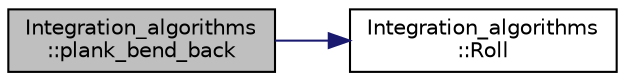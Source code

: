 digraph "Integration_algorithms::plank_bend_back"
{
 // INTERACTIVE_SVG=YES
 // LATEX_PDF_SIZE
  edge [fontname="Helvetica",fontsize="10",labelfontname="Helvetica",labelfontsize="10"];
  node [fontname="Helvetica",fontsize="10",shape=record];
  rankdir="LR";
  Node10 [label="Integration_algorithms\l::plank_bend_back",height=0.2,width=0.4,color="black", fillcolor="grey75", style="filled", fontcolor="black",tooltip="Algorithm checking for bent back during planks/push ups."];
  Node10 -> Node11 [color="midnightblue",fontsize="10",style="solid",fontname="Helvetica"];
  Node11 [label="Integration_algorithms\l::Roll",height=0.2,width=0.4,color="black", fillcolor="white", style="filled",URL="$class_integration__algorithms.html#a5edf31b0eb679866bc9426dcae975df5",tooltip="Calculation of the roll (y-axis sensor rotation)"];
}
